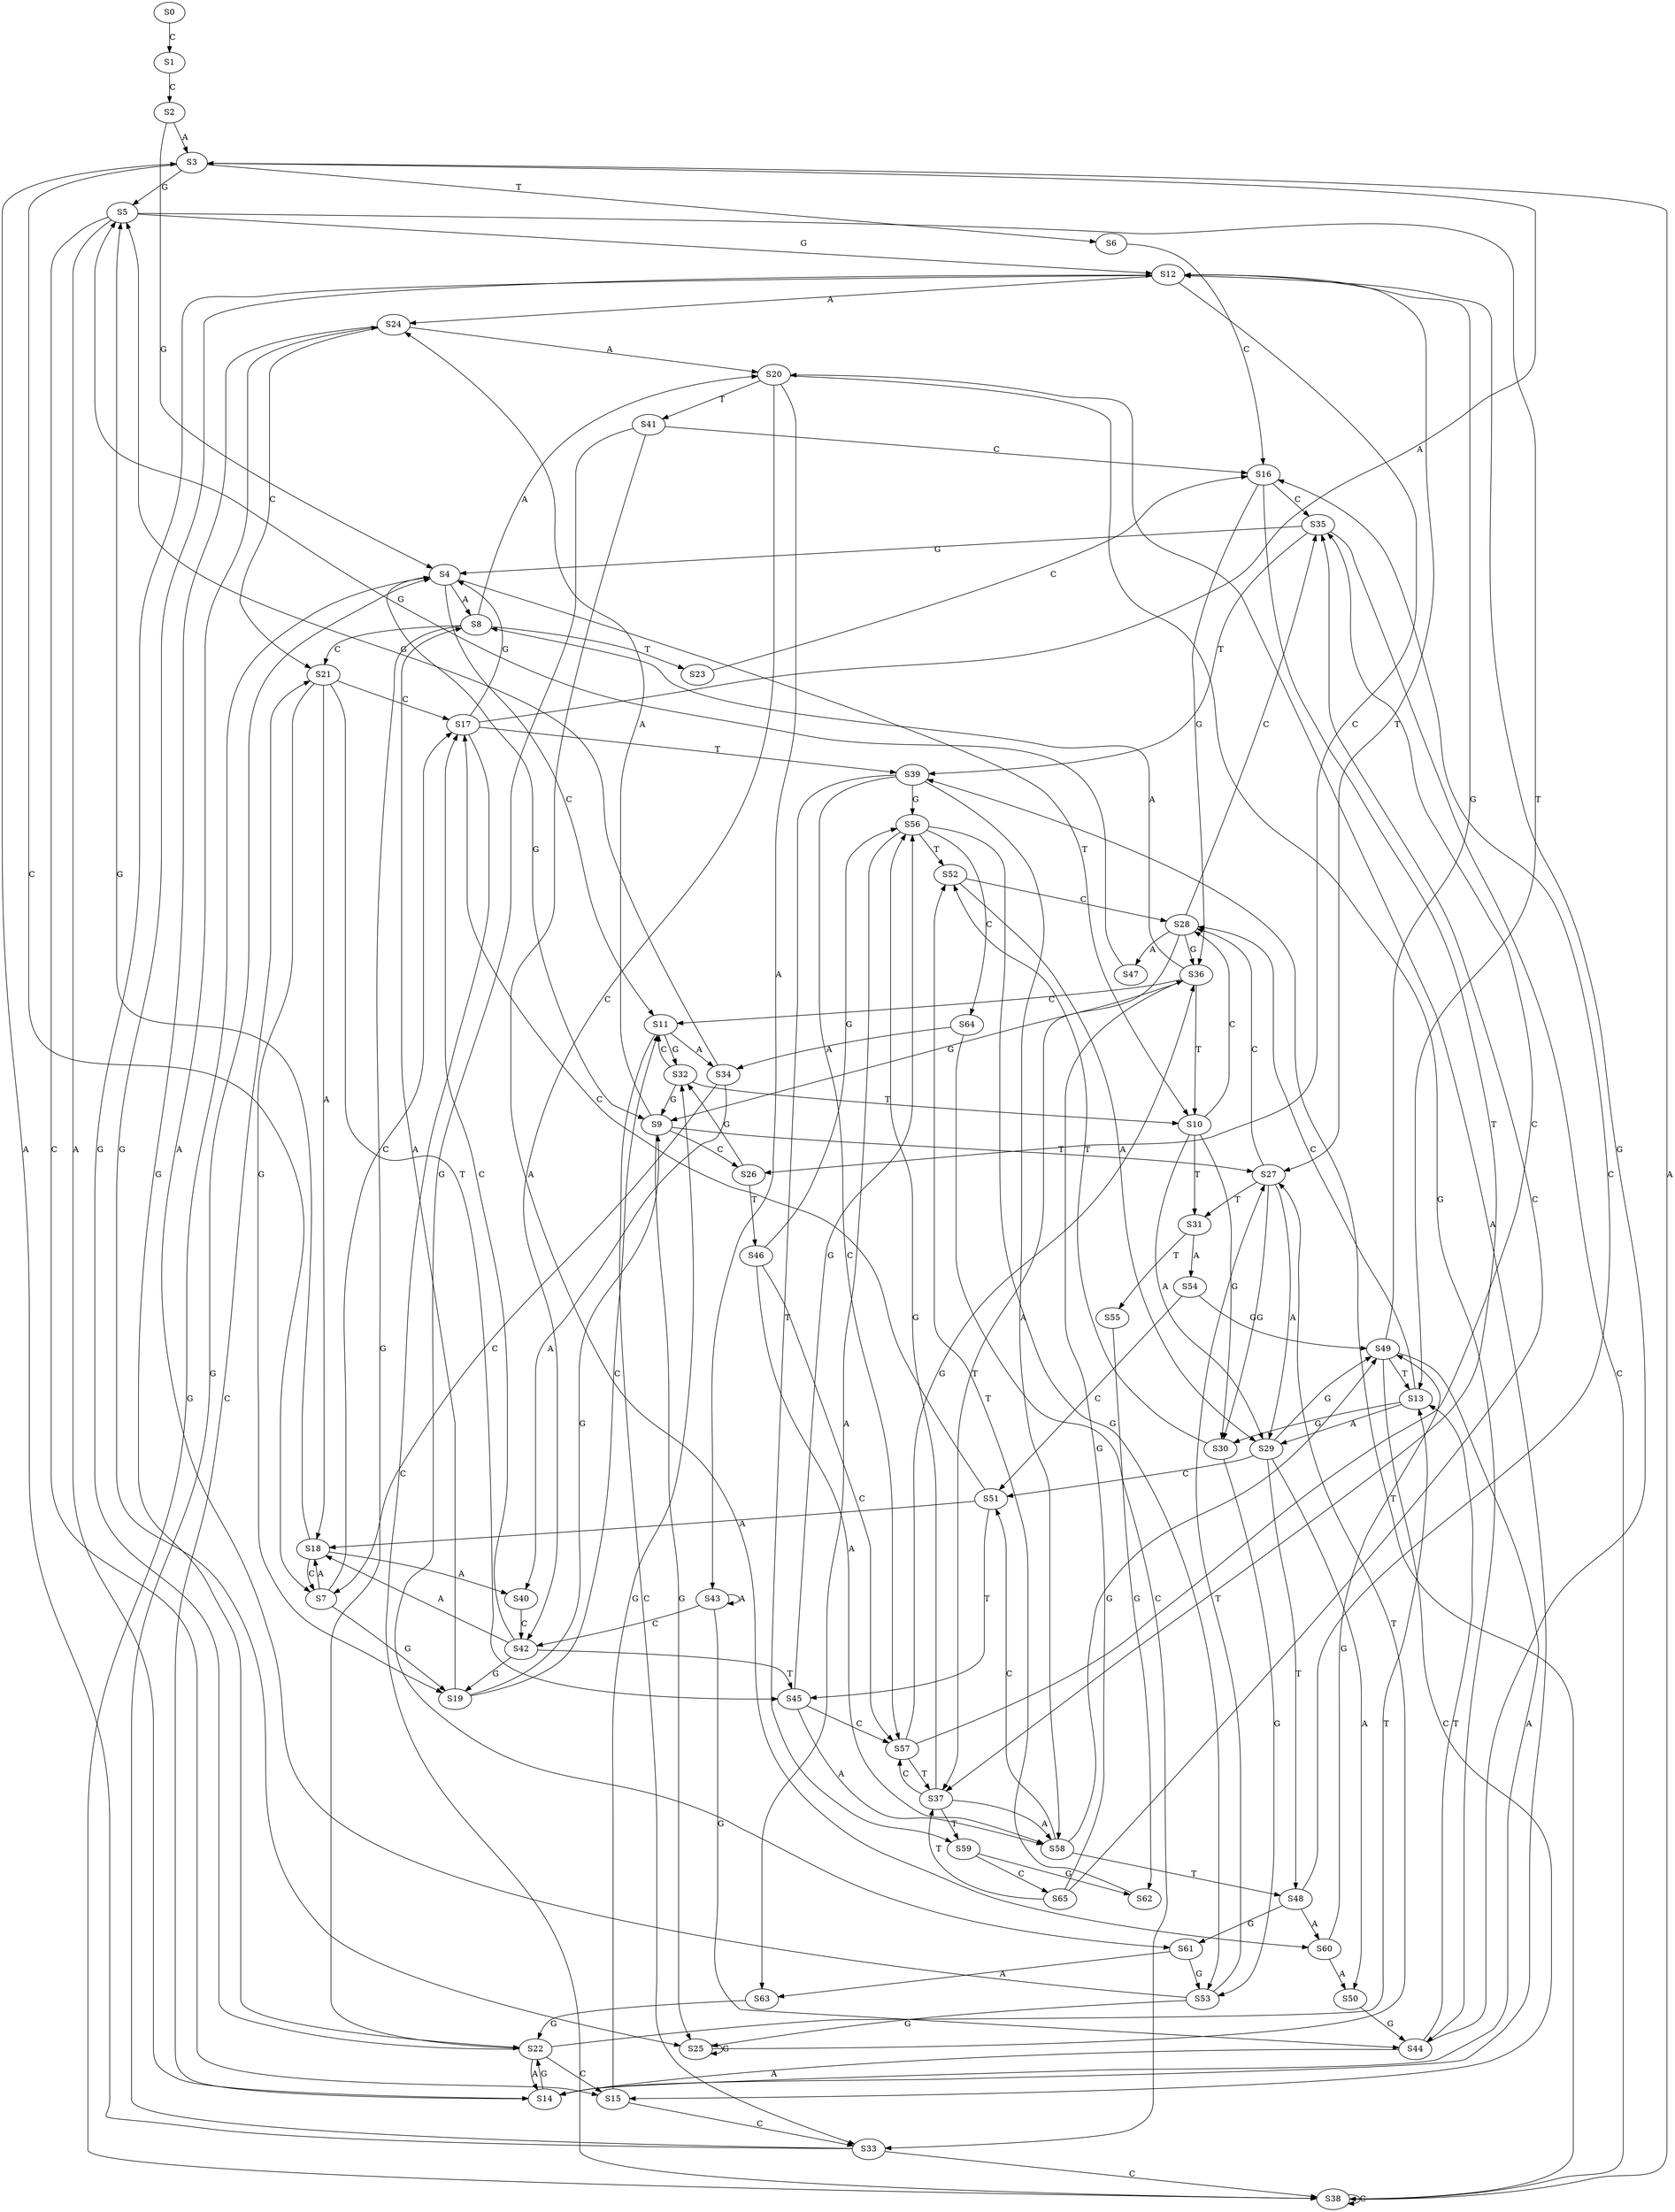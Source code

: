 strict digraph  {
	S0 -> S1 [ label = C ];
	S1 -> S2 [ label = C ];
	S2 -> S3 [ label = A ];
	S2 -> S4 [ label = G ];
	S3 -> S5 [ label = G ];
	S3 -> S6 [ label = T ];
	S3 -> S7 [ label = C ];
	S4 -> S8 [ label = A ];
	S4 -> S9 [ label = G ];
	S4 -> S10 [ label = T ];
	S4 -> S11 [ label = C ];
	S5 -> S12 [ label = G ];
	S5 -> S13 [ label = T ];
	S5 -> S14 [ label = A ];
	S5 -> S15 [ label = C ];
	S6 -> S16 [ label = C ];
	S7 -> S17 [ label = C ];
	S7 -> S18 [ label = A ];
	S7 -> S19 [ label = G ];
	S8 -> S20 [ label = A ];
	S8 -> S21 [ label = C ];
	S8 -> S22 [ label = G ];
	S8 -> S23 [ label = T ];
	S9 -> S24 [ label = A ];
	S9 -> S25 [ label = G ];
	S9 -> S26 [ label = C ];
	S9 -> S27 [ label = T ];
	S10 -> S28 [ label = C ];
	S10 -> S29 [ label = A ];
	S10 -> S30 [ label = G ];
	S10 -> S31 [ label = T ];
	S11 -> S32 [ label = G ];
	S11 -> S33 [ label = C ];
	S11 -> S34 [ label = A ];
	S12 -> S24 [ label = A ];
	S12 -> S27 [ label = T ];
	S12 -> S26 [ label = C ];
	S12 -> S25 [ label = G ];
	S13 -> S29 [ label = A ];
	S13 -> S28 [ label = C ];
	S13 -> S30 [ label = G ];
	S14 -> S20 [ label = A ];
	S14 -> S21 [ label = C ];
	S14 -> S22 [ label = G ];
	S15 -> S33 [ label = C ];
	S15 -> S32 [ label = G ];
	S16 -> S35 [ label = C ];
	S16 -> S36 [ label = G ];
	S16 -> S37 [ label = T ];
	S17 -> S38 [ label = C ];
	S17 -> S3 [ label = A ];
	S17 -> S39 [ label = T ];
	S17 -> S4 [ label = G ];
	S18 -> S5 [ label = G ];
	S18 -> S7 [ label = C ];
	S18 -> S40 [ label = A ];
	S19 -> S9 [ label = G ];
	S19 -> S8 [ label = A ];
	S19 -> S11 [ label = C ];
	S20 -> S41 [ label = T ];
	S20 -> S42 [ label = C ];
	S20 -> S43 [ label = A ];
	S20 -> S44 [ label = G ];
	S21 -> S45 [ label = T ];
	S21 -> S19 [ label = G ];
	S21 -> S17 [ label = C ];
	S21 -> S18 [ label = A ];
	S22 -> S13 [ label = T ];
	S22 -> S14 [ label = A ];
	S22 -> S12 [ label = G ];
	S22 -> S15 [ label = C ];
	S23 -> S16 [ label = C ];
	S24 -> S20 [ label = A ];
	S24 -> S21 [ label = C ];
	S24 -> S22 [ label = G ];
	S25 -> S27 [ label = T ];
	S25 -> S25 [ label = G ];
	S26 -> S46 [ label = T ];
	S26 -> S32 [ label = G ];
	S27 -> S29 [ label = A ];
	S27 -> S30 [ label = G ];
	S27 -> S31 [ label = T ];
	S27 -> S28 [ label = C ];
	S28 -> S37 [ label = T ];
	S28 -> S36 [ label = G ];
	S28 -> S47 [ label = A ];
	S28 -> S35 [ label = C ];
	S29 -> S48 [ label = T ];
	S29 -> S49 [ label = G ];
	S29 -> S50 [ label = A ];
	S29 -> S51 [ label = C ];
	S30 -> S52 [ label = T ];
	S30 -> S53 [ label = G ];
	S31 -> S54 [ label = A ];
	S31 -> S55 [ label = T ];
	S32 -> S9 [ label = G ];
	S32 -> S11 [ label = C ];
	S32 -> S10 [ label = T ];
	S33 -> S4 [ label = G ];
	S33 -> S3 [ label = A ];
	S33 -> S38 [ label = C ];
	S34 -> S5 [ label = G ];
	S34 -> S40 [ label = A ];
	S34 -> S7 [ label = C ];
	S35 -> S38 [ label = C ];
	S35 -> S39 [ label = T ];
	S35 -> S4 [ label = G ];
	S36 -> S9 [ label = G ];
	S36 -> S10 [ label = T ];
	S36 -> S11 [ label = C ];
	S36 -> S8 [ label = A ];
	S37 -> S56 [ label = G ];
	S37 -> S57 [ label = C ];
	S37 -> S58 [ label = A ];
	S37 -> S59 [ label = T ];
	S38 -> S4 [ label = G ];
	S38 -> S38 [ label = C ];
	S38 -> S3 [ label = A ];
	S38 -> S39 [ label = T ];
	S39 -> S58 [ label = A ];
	S39 -> S56 [ label = G ];
	S39 -> S57 [ label = C ];
	S39 -> S59 [ label = T ];
	S40 -> S42 [ label = C ];
	S41 -> S60 [ label = A ];
	S41 -> S16 [ label = C ];
	S41 -> S61 [ label = G ];
	S42 -> S18 [ label = A ];
	S42 -> S17 [ label = C ];
	S42 -> S19 [ label = G ];
	S42 -> S45 [ label = T ];
	S43 -> S44 [ label = G ];
	S43 -> S42 [ label = C ];
	S43 -> S43 [ label = A ];
	S44 -> S13 [ label = T ];
	S44 -> S14 [ label = A ];
	S44 -> S12 [ label = G ];
	S45 -> S58 [ label = A ];
	S45 -> S57 [ label = C ];
	S45 -> S56 [ label = G ];
	S46 -> S58 [ label = A ];
	S46 -> S57 [ label = C ];
	S46 -> S56 [ label = G ];
	S47 -> S5 [ label = G ];
	S48 -> S16 [ label = C ];
	S48 -> S60 [ label = A ];
	S48 -> S61 [ label = G ];
	S49 -> S13 [ label = T ];
	S49 -> S14 [ label = A ];
	S49 -> S15 [ label = C ];
	S49 -> S12 [ label = G ];
	S50 -> S44 [ label = G ];
	S51 -> S17 [ label = C ];
	S51 -> S45 [ label = T ];
	S51 -> S18 [ label = A ];
	S52 -> S28 [ label = C ];
	S52 -> S29 [ label = A ];
	S53 -> S27 [ label = T ];
	S53 -> S25 [ label = G ];
	S53 -> S24 [ label = A ];
	S54 -> S51 [ label = C ];
	S54 -> S49 [ label = G ];
	S55 -> S62 [ label = G ];
	S56 -> S63 [ label = A ];
	S56 -> S64 [ label = C ];
	S56 -> S52 [ label = T ];
	S56 -> S53 [ label = G ];
	S57 -> S37 [ label = T ];
	S57 -> S36 [ label = G ];
	S57 -> S35 [ label = C ];
	S58 -> S49 [ label = G ];
	S58 -> S48 [ label = T ];
	S58 -> S51 [ label = C ];
	S59 -> S65 [ label = C ];
	S59 -> S62 [ label = G ];
	S60 -> S49 [ label = G ];
	S60 -> S50 [ label = A ];
	S61 -> S53 [ label = G ];
	S61 -> S63 [ label = A ];
	S62 -> S52 [ label = T ];
	S63 -> S22 [ label = G ];
	S64 -> S33 [ label = C ];
	S64 -> S34 [ label = A ];
	S65 -> S37 [ label = T ];
	S65 -> S35 [ label = C ];
	S65 -> S36 [ label = G ];
}

